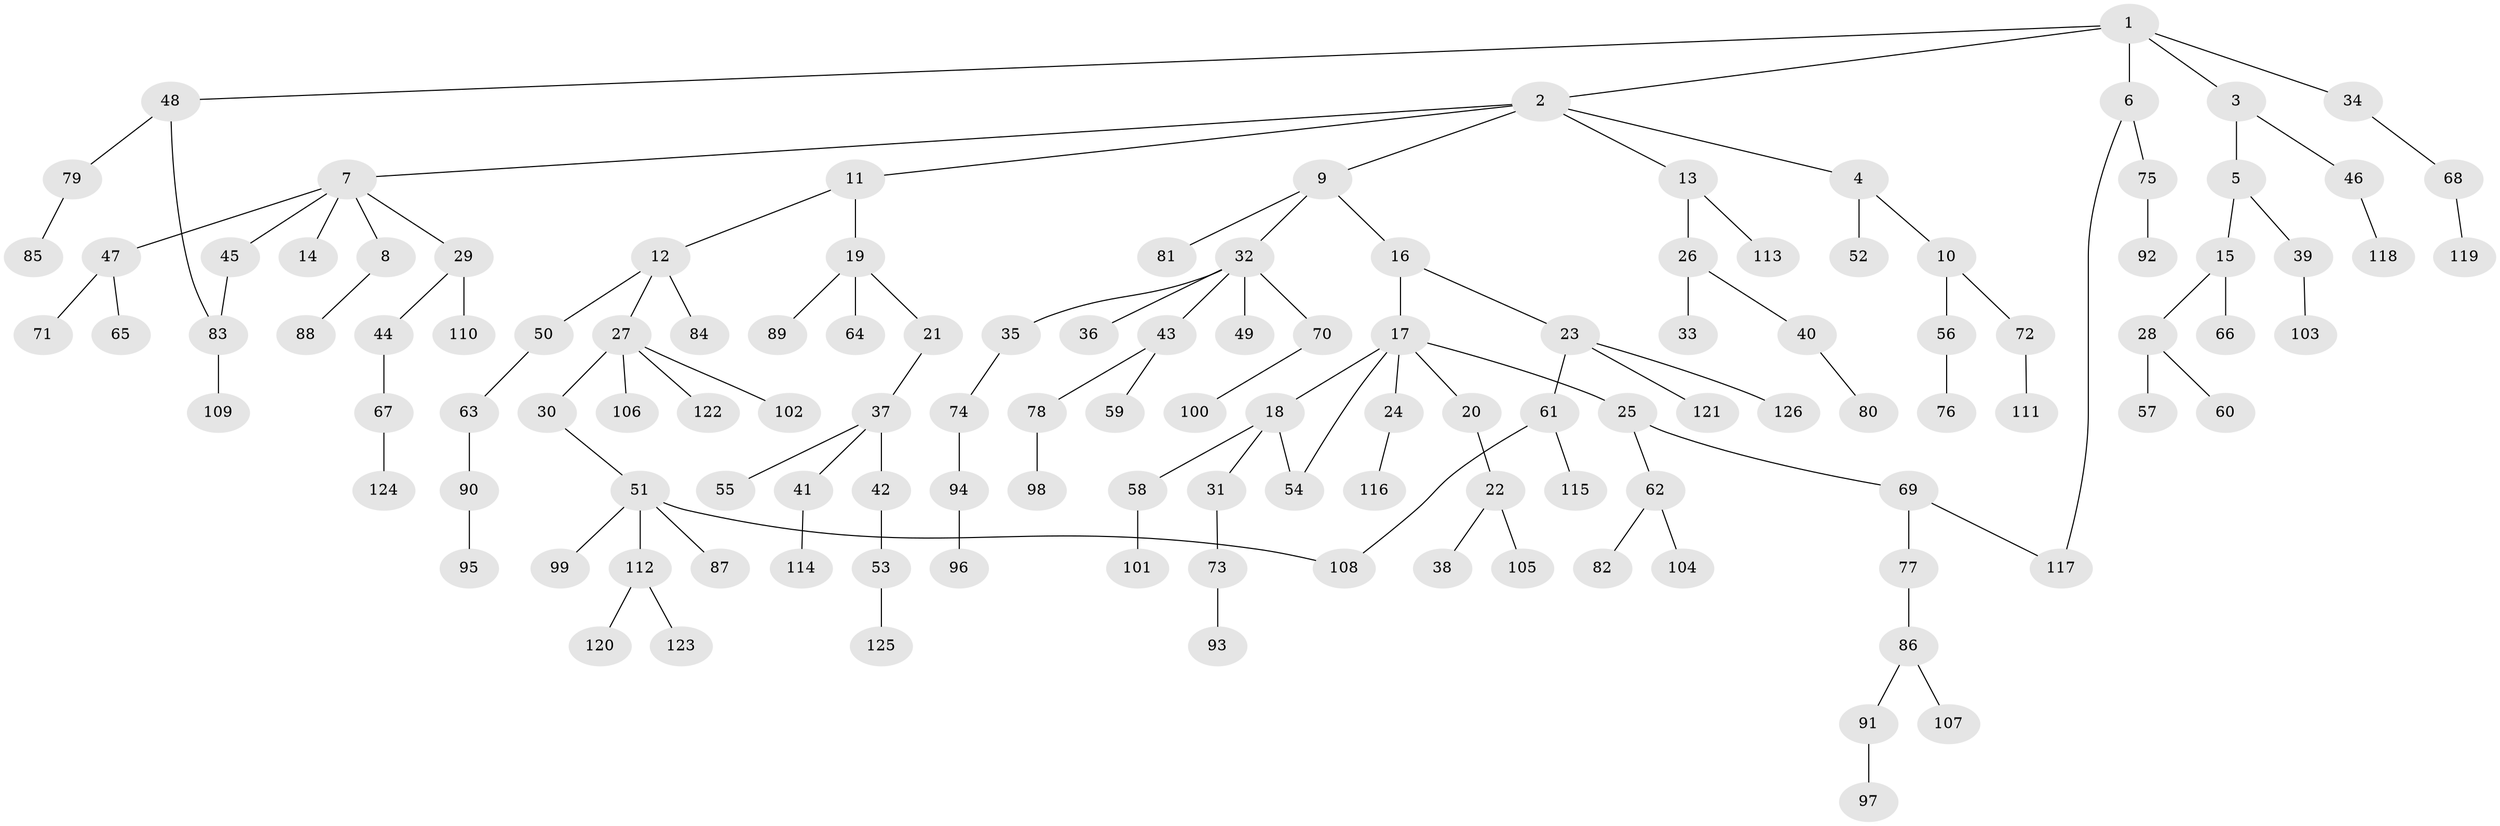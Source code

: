 // coarse degree distribution, {5: 0.056818181818181816, 7: 0.011363636363636364, 4: 0.056818181818181816, 3: 0.10227272727272728, 6: 0.03409090909090909, 2: 0.20454545454545456, 1: 0.5340909090909091}
// Generated by graph-tools (version 1.1) at 2025/23/03/03/25 07:23:30]
// undirected, 126 vertices, 129 edges
graph export_dot {
graph [start="1"]
  node [color=gray90,style=filled];
  1;
  2;
  3;
  4;
  5;
  6;
  7;
  8;
  9;
  10;
  11;
  12;
  13;
  14;
  15;
  16;
  17;
  18;
  19;
  20;
  21;
  22;
  23;
  24;
  25;
  26;
  27;
  28;
  29;
  30;
  31;
  32;
  33;
  34;
  35;
  36;
  37;
  38;
  39;
  40;
  41;
  42;
  43;
  44;
  45;
  46;
  47;
  48;
  49;
  50;
  51;
  52;
  53;
  54;
  55;
  56;
  57;
  58;
  59;
  60;
  61;
  62;
  63;
  64;
  65;
  66;
  67;
  68;
  69;
  70;
  71;
  72;
  73;
  74;
  75;
  76;
  77;
  78;
  79;
  80;
  81;
  82;
  83;
  84;
  85;
  86;
  87;
  88;
  89;
  90;
  91;
  92;
  93;
  94;
  95;
  96;
  97;
  98;
  99;
  100;
  101;
  102;
  103;
  104;
  105;
  106;
  107;
  108;
  109;
  110;
  111;
  112;
  113;
  114;
  115;
  116;
  117;
  118;
  119;
  120;
  121;
  122;
  123;
  124;
  125;
  126;
  1 -- 2;
  1 -- 3;
  1 -- 6;
  1 -- 34;
  1 -- 48;
  2 -- 4;
  2 -- 7;
  2 -- 9;
  2 -- 11;
  2 -- 13;
  3 -- 5;
  3 -- 46;
  4 -- 10;
  4 -- 52;
  5 -- 15;
  5 -- 39;
  6 -- 75;
  6 -- 117;
  7 -- 8;
  7 -- 14;
  7 -- 29;
  7 -- 45;
  7 -- 47;
  8 -- 88;
  9 -- 16;
  9 -- 32;
  9 -- 81;
  10 -- 56;
  10 -- 72;
  11 -- 12;
  11 -- 19;
  12 -- 27;
  12 -- 50;
  12 -- 84;
  13 -- 26;
  13 -- 113;
  15 -- 28;
  15 -- 66;
  16 -- 17;
  16 -- 23;
  17 -- 18;
  17 -- 20;
  17 -- 24;
  17 -- 25;
  17 -- 54;
  18 -- 31;
  18 -- 54;
  18 -- 58;
  19 -- 21;
  19 -- 64;
  19 -- 89;
  20 -- 22;
  21 -- 37;
  22 -- 38;
  22 -- 105;
  23 -- 61;
  23 -- 121;
  23 -- 126;
  24 -- 116;
  25 -- 62;
  25 -- 69;
  26 -- 33;
  26 -- 40;
  27 -- 30;
  27 -- 102;
  27 -- 106;
  27 -- 122;
  28 -- 57;
  28 -- 60;
  29 -- 44;
  29 -- 110;
  30 -- 51;
  31 -- 73;
  32 -- 35;
  32 -- 36;
  32 -- 43;
  32 -- 49;
  32 -- 70;
  34 -- 68;
  35 -- 74;
  37 -- 41;
  37 -- 42;
  37 -- 55;
  39 -- 103;
  40 -- 80;
  41 -- 114;
  42 -- 53;
  43 -- 59;
  43 -- 78;
  44 -- 67;
  45 -- 83;
  46 -- 118;
  47 -- 65;
  47 -- 71;
  48 -- 79;
  48 -- 83;
  50 -- 63;
  51 -- 87;
  51 -- 99;
  51 -- 108;
  51 -- 112;
  53 -- 125;
  56 -- 76;
  58 -- 101;
  61 -- 115;
  61 -- 108;
  62 -- 82;
  62 -- 104;
  63 -- 90;
  67 -- 124;
  68 -- 119;
  69 -- 77;
  69 -- 117;
  70 -- 100;
  72 -- 111;
  73 -- 93;
  74 -- 94;
  75 -- 92;
  77 -- 86;
  78 -- 98;
  79 -- 85;
  83 -- 109;
  86 -- 91;
  86 -- 107;
  90 -- 95;
  91 -- 97;
  94 -- 96;
  112 -- 120;
  112 -- 123;
}
